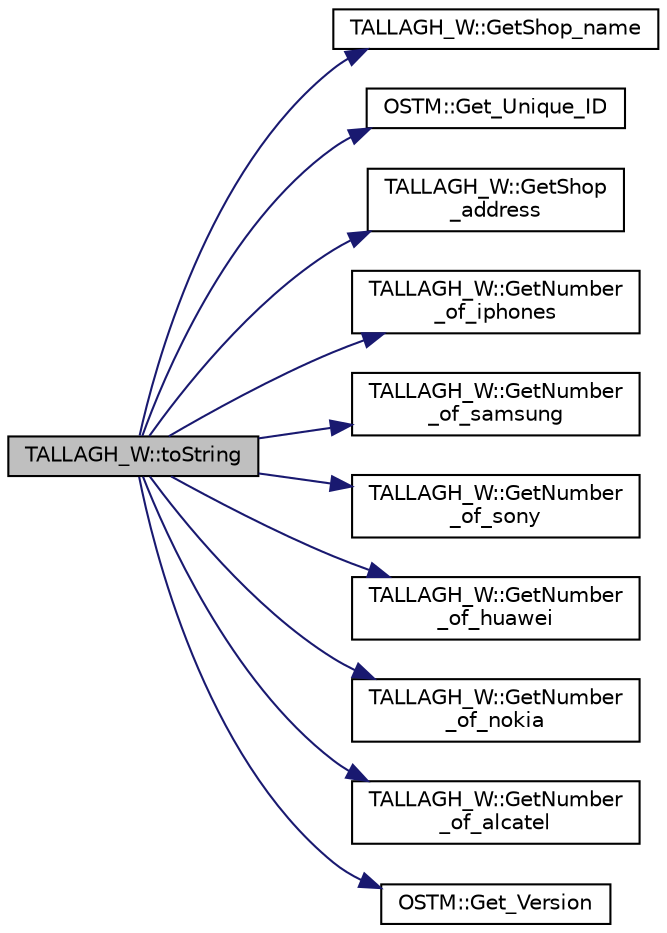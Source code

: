 digraph "TALLAGH_W::toString"
{
  edge [fontname="Helvetica",fontsize="10",labelfontname="Helvetica",labelfontsize="10"];
  node [fontname="Helvetica",fontsize="10",shape=record];
  rankdir="LR";
  Node1 [label="TALLAGH_W::toString",height=0.2,width=0.4,color="black", fillcolor="grey75", style="filled", fontcolor="black"];
  Node1 -> Node2 [color="midnightblue",fontsize="10",style="solid",fontname="Helvetica"];
  Node2 [label="TALLAGH_W::GetShop_name",height=0.2,width=0.4,color="black", fillcolor="white", style="filled",URL="$class_t_a_l_l_a_g_h___w.html#a3baca7e101bfde39d7a1bf91d99c4f51"];
  Node1 -> Node3 [color="midnightblue",fontsize="10",style="solid",fontname="Helvetica"];
  Node3 [label="OSTM::Get_Unique_ID",height=0.2,width=0.4,color="black", fillcolor="white", style="filled",URL="$class_o_s_t_m.html#a5a01a8b98d16b1d1904ecf9356e7b71d",tooltip="getter for unique id "];
  Node1 -> Node4 [color="midnightblue",fontsize="10",style="solid",fontname="Helvetica"];
  Node4 [label="TALLAGH_W::GetShop\l_address",height=0.2,width=0.4,color="black", fillcolor="white", style="filled",URL="$class_t_a_l_l_a_g_h___w.html#a591b5f445be4f3b636b415e7b614b82c"];
  Node1 -> Node5 [color="midnightblue",fontsize="10",style="solid",fontname="Helvetica"];
  Node5 [label="TALLAGH_W::GetNumber\l_of_iphones",height=0.2,width=0.4,color="black", fillcolor="white", style="filled",URL="$class_t_a_l_l_a_g_h___w.html#ad82b0c59cba2cb442520e35ab6011d17"];
  Node1 -> Node6 [color="midnightblue",fontsize="10",style="solid",fontname="Helvetica"];
  Node6 [label="TALLAGH_W::GetNumber\l_of_samsung",height=0.2,width=0.4,color="black", fillcolor="white", style="filled",URL="$class_t_a_l_l_a_g_h___w.html#ad400c7b40f8605f5419b09e946677bbb"];
  Node1 -> Node7 [color="midnightblue",fontsize="10",style="solid",fontname="Helvetica"];
  Node7 [label="TALLAGH_W::GetNumber\l_of_sony",height=0.2,width=0.4,color="black", fillcolor="white", style="filled",URL="$class_t_a_l_l_a_g_h___w.html#a161417e8ef4952c560182735de51a44f"];
  Node1 -> Node8 [color="midnightblue",fontsize="10",style="solid",fontname="Helvetica"];
  Node8 [label="TALLAGH_W::GetNumber\l_of_huawei",height=0.2,width=0.4,color="black", fillcolor="white", style="filled",URL="$class_t_a_l_l_a_g_h___w.html#a0ac4137af5b2aa2e4157c7e85629f064"];
  Node1 -> Node9 [color="midnightblue",fontsize="10",style="solid",fontname="Helvetica"];
  Node9 [label="TALLAGH_W::GetNumber\l_of_nokia",height=0.2,width=0.4,color="black", fillcolor="white", style="filled",URL="$class_t_a_l_l_a_g_h___w.html#a20a127a379a2ebed2bd7ee89ca5661fb"];
  Node1 -> Node10 [color="midnightblue",fontsize="10",style="solid",fontname="Helvetica"];
  Node10 [label="TALLAGH_W::GetNumber\l_of_alcatel",height=0.2,width=0.4,color="black", fillcolor="white", style="filled",URL="$class_t_a_l_l_a_g_h___w.html#a548597d48b3bbb35ffa2035eee3b645d"];
  Node1 -> Node11 [color="midnightblue",fontsize="10",style="solid",fontname="Helvetica"];
  Node11 [label="OSTM::Get_Version",height=0.2,width=0.4,color="black", fillcolor="white", style="filled",URL="$class_o_s_t_m.html#a1f1db9d482f22c8e7caa17dfb340626b",tooltip="getter for version number "];
}
